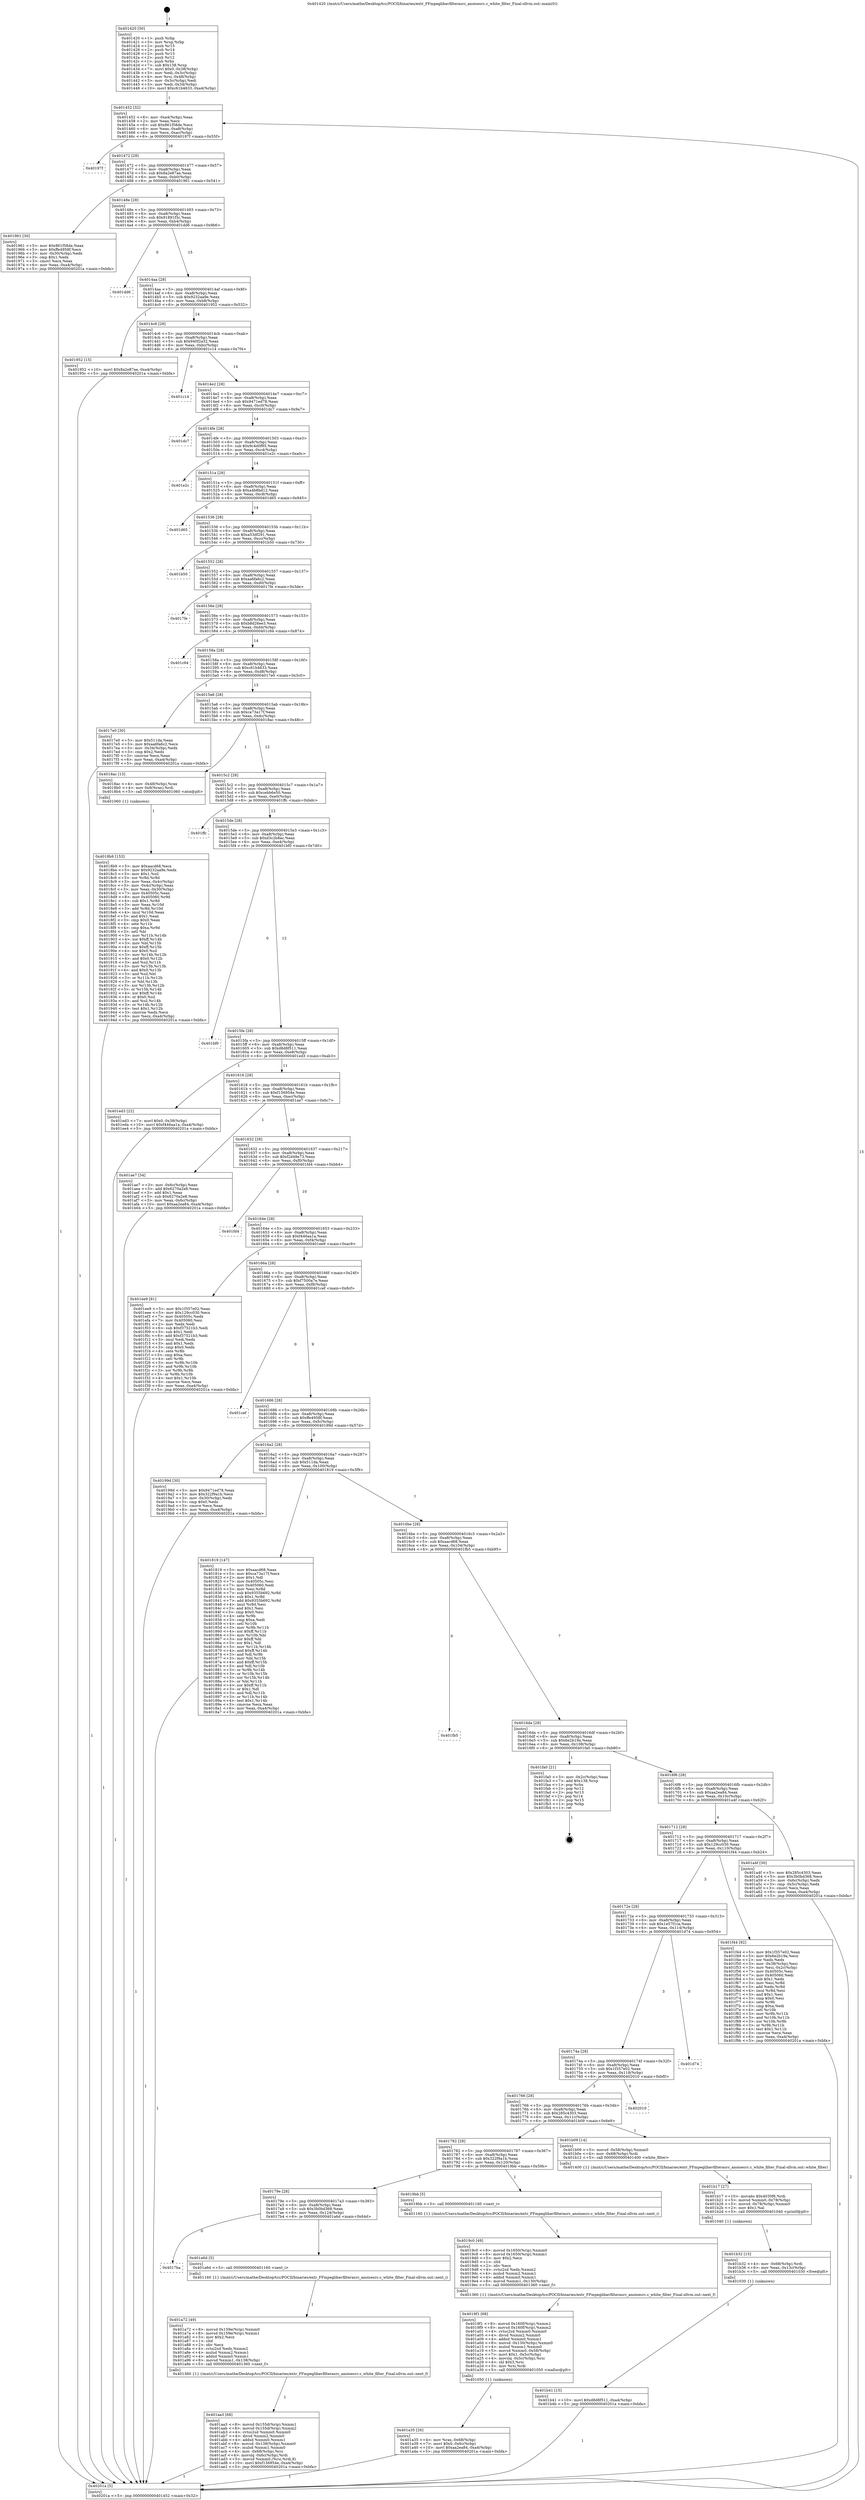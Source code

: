 digraph "0x401420" {
  label = "0x401420 (/mnt/c/Users/mathe/Desktop/tcc/POCII/binaries/extr_FFmpeglibavfilterasrc_anoisesrc.c_white_filter_Final-ollvm.out::main(0))"
  labelloc = "t"
  node[shape=record]

  Entry [label="",width=0.3,height=0.3,shape=circle,fillcolor=black,style=filled]
  "0x401452" [label="{
     0x401452 [32]\l
     | [instrs]\l
     &nbsp;&nbsp;0x401452 \<+6\>: mov -0xa4(%rbp),%eax\l
     &nbsp;&nbsp;0x401458 \<+2\>: mov %eax,%ecx\l
     &nbsp;&nbsp;0x40145a \<+6\>: sub $0x861f58de,%ecx\l
     &nbsp;&nbsp;0x401460 \<+6\>: mov %eax,-0xa8(%rbp)\l
     &nbsp;&nbsp;0x401466 \<+6\>: mov %ecx,-0xac(%rbp)\l
     &nbsp;&nbsp;0x40146c \<+6\>: je 000000000040197f \<main+0x55f\>\l
  }"]
  "0x40197f" [label="{
     0x40197f\l
  }", style=dashed]
  "0x401472" [label="{
     0x401472 [28]\l
     | [instrs]\l
     &nbsp;&nbsp;0x401472 \<+5\>: jmp 0000000000401477 \<main+0x57\>\l
     &nbsp;&nbsp;0x401477 \<+6\>: mov -0xa8(%rbp),%eax\l
     &nbsp;&nbsp;0x40147d \<+5\>: sub $0x8a2e87ae,%eax\l
     &nbsp;&nbsp;0x401482 \<+6\>: mov %eax,-0xb0(%rbp)\l
     &nbsp;&nbsp;0x401488 \<+6\>: je 0000000000401961 \<main+0x541\>\l
  }"]
  Exit [label="",width=0.3,height=0.3,shape=circle,fillcolor=black,style=filled,peripheries=2]
  "0x401961" [label="{
     0x401961 [30]\l
     | [instrs]\l
     &nbsp;&nbsp;0x401961 \<+5\>: mov $0x861f58de,%eax\l
     &nbsp;&nbsp;0x401966 \<+5\>: mov $0xffe4958f,%ecx\l
     &nbsp;&nbsp;0x40196b \<+3\>: mov -0x30(%rbp),%edx\l
     &nbsp;&nbsp;0x40196e \<+3\>: cmp $0x1,%edx\l
     &nbsp;&nbsp;0x401971 \<+3\>: cmovl %ecx,%eax\l
     &nbsp;&nbsp;0x401974 \<+6\>: mov %eax,-0xa4(%rbp)\l
     &nbsp;&nbsp;0x40197a \<+5\>: jmp 000000000040201a \<main+0xbfa\>\l
  }"]
  "0x40148e" [label="{
     0x40148e [28]\l
     | [instrs]\l
     &nbsp;&nbsp;0x40148e \<+5\>: jmp 0000000000401493 \<main+0x73\>\l
     &nbsp;&nbsp;0x401493 \<+6\>: mov -0xa8(%rbp),%eax\l
     &nbsp;&nbsp;0x401499 \<+5\>: sub $0x91891f3c,%eax\l
     &nbsp;&nbsp;0x40149e \<+6\>: mov %eax,-0xb4(%rbp)\l
     &nbsp;&nbsp;0x4014a4 \<+6\>: je 0000000000401dd6 \<main+0x9b6\>\l
  }"]
  "0x401b41" [label="{
     0x401b41 [15]\l
     | [instrs]\l
     &nbsp;&nbsp;0x401b41 \<+10\>: movl $0xd8d8f511,-0xa4(%rbp)\l
     &nbsp;&nbsp;0x401b4b \<+5\>: jmp 000000000040201a \<main+0xbfa\>\l
  }"]
  "0x401dd6" [label="{
     0x401dd6\l
  }", style=dashed]
  "0x4014aa" [label="{
     0x4014aa [28]\l
     | [instrs]\l
     &nbsp;&nbsp;0x4014aa \<+5\>: jmp 00000000004014af \<main+0x8f\>\l
     &nbsp;&nbsp;0x4014af \<+6\>: mov -0xa8(%rbp),%eax\l
     &nbsp;&nbsp;0x4014b5 \<+5\>: sub $0x9232aa9e,%eax\l
     &nbsp;&nbsp;0x4014ba \<+6\>: mov %eax,-0xb8(%rbp)\l
     &nbsp;&nbsp;0x4014c0 \<+6\>: je 0000000000401952 \<main+0x532\>\l
  }"]
  "0x401b32" [label="{
     0x401b32 [15]\l
     | [instrs]\l
     &nbsp;&nbsp;0x401b32 \<+4\>: mov -0x68(%rbp),%rdi\l
     &nbsp;&nbsp;0x401b36 \<+6\>: mov %eax,-0x13c(%rbp)\l
     &nbsp;&nbsp;0x401b3c \<+5\>: call 0000000000401030 \<free@plt\>\l
     | [calls]\l
     &nbsp;&nbsp;0x401030 \{1\} (unknown)\l
  }"]
  "0x401952" [label="{
     0x401952 [15]\l
     | [instrs]\l
     &nbsp;&nbsp;0x401952 \<+10\>: movl $0x8a2e87ae,-0xa4(%rbp)\l
     &nbsp;&nbsp;0x40195c \<+5\>: jmp 000000000040201a \<main+0xbfa\>\l
  }"]
  "0x4014c6" [label="{
     0x4014c6 [28]\l
     | [instrs]\l
     &nbsp;&nbsp;0x4014c6 \<+5\>: jmp 00000000004014cb \<main+0xab\>\l
     &nbsp;&nbsp;0x4014cb \<+6\>: mov -0xa8(%rbp),%eax\l
     &nbsp;&nbsp;0x4014d1 \<+5\>: sub $0x940f2a32,%eax\l
     &nbsp;&nbsp;0x4014d6 \<+6\>: mov %eax,-0xbc(%rbp)\l
     &nbsp;&nbsp;0x4014dc \<+6\>: je 0000000000401c14 \<main+0x7f4\>\l
  }"]
  "0x401b17" [label="{
     0x401b17 [27]\l
     | [instrs]\l
     &nbsp;&nbsp;0x401b17 \<+10\>: movabs $0x4030f6,%rdi\l
     &nbsp;&nbsp;0x401b21 \<+5\>: movsd %xmm0,-0x78(%rbp)\l
     &nbsp;&nbsp;0x401b26 \<+5\>: movsd -0x78(%rbp),%xmm0\l
     &nbsp;&nbsp;0x401b2b \<+2\>: mov $0x1,%al\l
     &nbsp;&nbsp;0x401b2d \<+5\>: call 0000000000401040 \<printf@plt\>\l
     | [calls]\l
     &nbsp;&nbsp;0x401040 \{1\} (unknown)\l
  }"]
  "0x401c14" [label="{
     0x401c14\l
  }", style=dashed]
  "0x4014e2" [label="{
     0x4014e2 [28]\l
     | [instrs]\l
     &nbsp;&nbsp;0x4014e2 \<+5\>: jmp 00000000004014e7 \<main+0xc7\>\l
     &nbsp;&nbsp;0x4014e7 \<+6\>: mov -0xa8(%rbp),%eax\l
     &nbsp;&nbsp;0x4014ed \<+5\>: sub $0x9471ed78,%eax\l
     &nbsp;&nbsp;0x4014f2 \<+6\>: mov %eax,-0xc0(%rbp)\l
     &nbsp;&nbsp;0x4014f8 \<+6\>: je 0000000000401dc7 \<main+0x9a7\>\l
  }"]
  "0x401aa3" [label="{
     0x401aa3 [68]\l
     | [instrs]\l
     &nbsp;&nbsp;0x401aa3 \<+8\>: movsd 0x155d(%rip),%xmm1\l
     &nbsp;&nbsp;0x401aab \<+8\>: movsd 0x155d(%rip),%xmm2\l
     &nbsp;&nbsp;0x401ab3 \<+4\>: cvtss2sd %xmm0,%xmm0\l
     &nbsp;&nbsp;0x401ab7 \<+4\>: divsd %xmm2,%xmm0\l
     &nbsp;&nbsp;0x401abb \<+4\>: addsd %xmm0,%xmm1\l
     &nbsp;&nbsp;0x401abf \<+8\>: movsd -0x138(%rbp),%xmm0\l
     &nbsp;&nbsp;0x401ac7 \<+4\>: mulsd %xmm1,%xmm0\l
     &nbsp;&nbsp;0x401acb \<+4\>: mov -0x68(%rbp),%rsi\l
     &nbsp;&nbsp;0x401acf \<+4\>: movslq -0x6c(%rbp),%rdi\l
     &nbsp;&nbsp;0x401ad3 \<+5\>: movsd %xmm0,(%rsi,%rdi,8)\l
     &nbsp;&nbsp;0x401ad8 \<+10\>: movl $0xf156954e,-0xa4(%rbp)\l
     &nbsp;&nbsp;0x401ae2 \<+5\>: jmp 000000000040201a \<main+0xbfa\>\l
  }"]
  "0x401dc7" [label="{
     0x401dc7\l
  }", style=dashed]
  "0x4014fe" [label="{
     0x4014fe [28]\l
     | [instrs]\l
     &nbsp;&nbsp;0x4014fe \<+5\>: jmp 0000000000401503 \<main+0xe3\>\l
     &nbsp;&nbsp;0x401503 \<+6\>: mov -0xa8(%rbp),%eax\l
     &nbsp;&nbsp;0x401509 \<+5\>: sub $0x9c4d0f95,%eax\l
     &nbsp;&nbsp;0x40150e \<+6\>: mov %eax,-0xc4(%rbp)\l
     &nbsp;&nbsp;0x401514 \<+6\>: je 0000000000401e2c \<main+0xa0c\>\l
  }"]
  "0x401a72" [label="{
     0x401a72 [49]\l
     | [instrs]\l
     &nbsp;&nbsp;0x401a72 \<+8\>: movsd 0x159e(%rip),%xmm0\l
     &nbsp;&nbsp;0x401a7a \<+8\>: movsd 0x159e(%rip),%xmm1\l
     &nbsp;&nbsp;0x401a82 \<+5\>: mov $0x2,%ecx\l
     &nbsp;&nbsp;0x401a87 \<+1\>: cltd\l
     &nbsp;&nbsp;0x401a88 \<+2\>: idiv %ecx\l
     &nbsp;&nbsp;0x401a8a \<+4\>: cvtsi2sd %edx,%xmm2\l
     &nbsp;&nbsp;0x401a8e \<+4\>: mulsd %xmm2,%xmm1\l
     &nbsp;&nbsp;0x401a92 \<+4\>: addsd %xmm0,%xmm1\l
     &nbsp;&nbsp;0x401a96 \<+8\>: movsd %xmm1,-0x138(%rbp)\l
     &nbsp;&nbsp;0x401a9e \<+5\>: call 0000000000401360 \<next_f\>\l
     | [calls]\l
     &nbsp;&nbsp;0x401360 \{1\} (/mnt/c/Users/mathe/Desktop/tcc/POCII/binaries/extr_FFmpeglibavfilterasrc_anoisesrc.c_white_filter_Final-ollvm.out::next_f)\l
  }"]
  "0x401e2c" [label="{
     0x401e2c\l
  }", style=dashed]
  "0x40151a" [label="{
     0x40151a [28]\l
     | [instrs]\l
     &nbsp;&nbsp;0x40151a \<+5\>: jmp 000000000040151f \<main+0xff\>\l
     &nbsp;&nbsp;0x40151f \<+6\>: mov -0xa8(%rbp),%eax\l
     &nbsp;&nbsp;0x401525 \<+5\>: sub $0xa4b8bd12,%eax\l
     &nbsp;&nbsp;0x40152a \<+6\>: mov %eax,-0xc8(%rbp)\l
     &nbsp;&nbsp;0x401530 \<+6\>: je 0000000000401d65 \<main+0x945\>\l
  }"]
  "0x4017ba" [label="{
     0x4017ba\l
  }", style=dashed]
  "0x401d65" [label="{
     0x401d65\l
  }", style=dashed]
  "0x401536" [label="{
     0x401536 [28]\l
     | [instrs]\l
     &nbsp;&nbsp;0x401536 \<+5\>: jmp 000000000040153b \<main+0x11b\>\l
     &nbsp;&nbsp;0x40153b \<+6\>: mov -0xa8(%rbp),%eax\l
     &nbsp;&nbsp;0x401541 \<+5\>: sub $0xa53df291,%eax\l
     &nbsp;&nbsp;0x401546 \<+6\>: mov %eax,-0xcc(%rbp)\l
     &nbsp;&nbsp;0x40154c \<+6\>: je 0000000000401b50 \<main+0x730\>\l
  }"]
  "0x401a6d" [label="{
     0x401a6d [5]\l
     | [instrs]\l
     &nbsp;&nbsp;0x401a6d \<+5\>: call 0000000000401160 \<next_i\>\l
     | [calls]\l
     &nbsp;&nbsp;0x401160 \{1\} (/mnt/c/Users/mathe/Desktop/tcc/POCII/binaries/extr_FFmpeglibavfilterasrc_anoisesrc.c_white_filter_Final-ollvm.out::next_i)\l
  }"]
  "0x401b50" [label="{
     0x401b50\l
  }", style=dashed]
  "0x401552" [label="{
     0x401552 [28]\l
     | [instrs]\l
     &nbsp;&nbsp;0x401552 \<+5\>: jmp 0000000000401557 \<main+0x137\>\l
     &nbsp;&nbsp;0x401557 \<+6\>: mov -0xa8(%rbp),%eax\l
     &nbsp;&nbsp;0x40155d \<+5\>: sub $0xaa6fa6c2,%eax\l
     &nbsp;&nbsp;0x401562 \<+6\>: mov %eax,-0xd0(%rbp)\l
     &nbsp;&nbsp;0x401568 \<+6\>: je 00000000004017fe \<main+0x3de\>\l
  }"]
  "0x401a35" [label="{
     0x401a35 [26]\l
     | [instrs]\l
     &nbsp;&nbsp;0x401a35 \<+4\>: mov %rax,-0x68(%rbp)\l
     &nbsp;&nbsp;0x401a39 \<+7\>: movl $0x0,-0x6c(%rbp)\l
     &nbsp;&nbsp;0x401a40 \<+10\>: movl $0xaa2ea84,-0xa4(%rbp)\l
     &nbsp;&nbsp;0x401a4a \<+5\>: jmp 000000000040201a \<main+0xbfa\>\l
  }"]
  "0x4017fe" [label="{
     0x4017fe\l
  }", style=dashed]
  "0x40156e" [label="{
     0x40156e [28]\l
     | [instrs]\l
     &nbsp;&nbsp;0x40156e \<+5\>: jmp 0000000000401573 \<main+0x153\>\l
     &nbsp;&nbsp;0x401573 \<+6\>: mov -0xa8(%rbp),%eax\l
     &nbsp;&nbsp;0x401579 \<+5\>: sub $0xb8d26ee3,%eax\l
     &nbsp;&nbsp;0x40157e \<+6\>: mov %eax,-0xd4(%rbp)\l
     &nbsp;&nbsp;0x401584 \<+6\>: je 0000000000401c94 \<main+0x874\>\l
  }"]
  "0x4019f1" [label="{
     0x4019f1 [68]\l
     | [instrs]\l
     &nbsp;&nbsp;0x4019f1 \<+8\>: movsd 0x160f(%rip),%xmm1\l
     &nbsp;&nbsp;0x4019f9 \<+8\>: movsd 0x160f(%rip),%xmm2\l
     &nbsp;&nbsp;0x401a01 \<+4\>: cvtss2sd %xmm0,%xmm0\l
     &nbsp;&nbsp;0x401a05 \<+4\>: divsd %xmm2,%xmm0\l
     &nbsp;&nbsp;0x401a09 \<+4\>: addsd %xmm0,%xmm1\l
     &nbsp;&nbsp;0x401a0d \<+8\>: movsd -0x130(%rbp),%xmm0\l
     &nbsp;&nbsp;0x401a15 \<+4\>: mulsd %xmm1,%xmm0\l
     &nbsp;&nbsp;0x401a19 \<+5\>: movsd %xmm0,-0x58(%rbp)\l
     &nbsp;&nbsp;0x401a1e \<+7\>: movl $0x1,-0x5c(%rbp)\l
     &nbsp;&nbsp;0x401a25 \<+4\>: movslq -0x5c(%rbp),%rsi\l
     &nbsp;&nbsp;0x401a29 \<+4\>: shl $0x3,%rsi\l
     &nbsp;&nbsp;0x401a2d \<+3\>: mov %rsi,%rdi\l
     &nbsp;&nbsp;0x401a30 \<+5\>: call 0000000000401050 \<malloc@plt\>\l
     | [calls]\l
     &nbsp;&nbsp;0x401050 \{1\} (unknown)\l
  }"]
  "0x401c94" [label="{
     0x401c94\l
  }", style=dashed]
  "0x40158a" [label="{
     0x40158a [28]\l
     | [instrs]\l
     &nbsp;&nbsp;0x40158a \<+5\>: jmp 000000000040158f \<main+0x16f\>\l
     &nbsp;&nbsp;0x40158f \<+6\>: mov -0xa8(%rbp),%eax\l
     &nbsp;&nbsp;0x401595 \<+5\>: sub $0xc61b4633,%eax\l
     &nbsp;&nbsp;0x40159a \<+6\>: mov %eax,-0xd8(%rbp)\l
     &nbsp;&nbsp;0x4015a0 \<+6\>: je 00000000004017e0 \<main+0x3c0\>\l
  }"]
  "0x4019c0" [label="{
     0x4019c0 [49]\l
     | [instrs]\l
     &nbsp;&nbsp;0x4019c0 \<+8\>: movsd 0x1650(%rip),%xmm0\l
     &nbsp;&nbsp;0x4019c8 \<+8\>: movsd 0x1650(%rip),%xmm1\l
     &nbsp;&nbsp;0x4019d0 \<+5\>: mov $0x2,%ecx\l
     &nbsp;&nbsp;0x4019d5 \<+1\>: cltd\l
     &nbsp;&nbsp;0x4019d6 \<+2\>: idiv %ecx\l
     &nbsp;&nbsp;0x4019d8 \<+4\>: cvtsi2sd %edx,%xmm2\l
     &nbsp;&nbsp;0x4019dc \<+4\>: mulsd %xmm2,%xmm1\l
     &nbsp;&nbsp;0x4019e0 \<+4\>: addsd %xmm0,%xmm1\l
     &nbsp;&nbsp;0x4019e4 \<+8\>: movsd %xmm1,-0x130(%rbp)\l
     &nbsp;&nbsp;0x4019ec \<+5\>: call 0000000000401360 \<next_f\>\l
     | [calls]\l
     &nbsp;&nbsp;0x401360 \{1\} (/mnt/c/Users/mathe/Desktop/tcc/POCII/binaries/extr_FFmpeglibavfilterasrc_anoisesrc.c_white_filter_Final-ollvm.out::next_f)\l
  }"]
  "0x4017e0" [label="{
     0x4017e0 [30]\l
     | [instrs]\l
     &nbsp;&nbsp;0x4017e0 \<+5\>: mov $0x511da,%eax\l
     &nbsp;&nbsp;0x4017e5 \<+5\>: mov $0xaa6fa6c2,%ecx\l
     &nbsp;&nbsp;0x4017ea \<+3\>: mov -0x34(%rbp),%edx\l
     &nbsp;&nbsp;0x4017ed \<+3\>: cmp $0x2,%edx\l
     &nbsp;&nbsp;0x4017f0 \<+3\>: cmovne %ecx,%eax\l
     &nbsp;&nbsp;0x4017f3 \<+6\>: mov %eax,-0xa4(%rbp)\l
     &nbsp;&nbsp;0x4017f9 \<+5\>: jmp 000000000040201a \<main+0xbfa\>\l
  }"]
  "0x4015a6" [label="{
     0x4015a6 [28]\l
     | [instrs]\l
     &nbsp;&nbsp;0x4015a6 \<+5\>: jmp 00000000004015ab \<main+0x18b\>\l
     &nbsp;&nbsp;0x4015ab \<+6\>: mov -0xa8(%rbp),%eax\l
     &nbsp;&nbsp;0x4015b1 \<+5\>: sub $0xca73a17f,%eax\l
     &nbsp;&nbsp;0x4015b6 \<+6\>: mov %eax,-0xdc(%rbp)\l
     &nbsp;&nbsp;0x4015bc \<+6\>: je 00000000004018ac \<main+0x48c\>\l
  }"]
  "0x40201a" [label="{
     0x40201a [5]\l
     | [instrs]\l
     &nbsp;&nbsp;0x40201a \<+5\>: jmp 0000000000401452 \<main+0x32\>\l
  }"]
  "0x401420" [label="{
     0x401420 [50]\l
     | [instrs]\l
     &nbsp;&nbsp;0x401420 \<+1\>: push %rbp\l
     &nbsp;&nbsp;0x401421 \<+3\>: mov %rsp,%rbp\l
     &nbsp;&nbsp;0x401424 \<+2\>: push %r15\l
     &nbsp;&nbsp;0x401426 \<+2\>: push %r14\l
     &nbsp;&nbsp;0x401428 \<+2\>: push %r13\l
     &nbsp;&nbsp;0x40142a \<+2\>: push %r12\l
     &nbsp;&nbsp;0x40142c \<+1\>: push %rbx\l
     &nbsp;&nbsp;0x40142d \<+7\>: sub $0x138,%rsp\l
     &nbsp;&nbsp;0x401434 \<+7\>: movl $0x0,-0x38(%rbp)\l
     &nbsp;&nbsp;0x40143b \<+3\>: mov %edi,-0x3c(%rbp)\l
     &nbsp;&nbsp;0x40143e \<+4\>: mov %rsi,-0x48(%rbp)\l
     &nbsp;&nbsp;0x401442 \<+3\>: mov -0x3c(%rbp),%edi\l
     &nbsp;&nbsp;0x401445 \<+3\>: mov %edi,-0x34(%rbp)\l
     &nbsp;&nbsp;0x401448 \<+10\>: movl $0xc61b4633,-0xa4(%rbp)\l
  }"]
  "0x40179e" [label="{
     0x40179e [28]\l
     | [instrs]\l
     &nbsp;&nbsp;0x40179e \<+5\>: jmp 00000000004017a3 \<main+0x383\>\l
     &nbsp;&nbsp;0x4017a3 \<+6\>: mov -0xa8(%rbp),%eax\l
     &nbsp;&nbsp;0x4017a9 \<+5\>: sub $0x3b0bd368,%eax\l
     &nbsp;&nbsp;0x4017ae \<+6\>: mov %eax,-0x124(%rbp)\l
     &nbsp;&nbsp;0x4017b4 \<+6\>: je 0000000000401a6d \<main+0x64d\>\l
  }"]
  "0x4018ac" [label="{
     0x4018ac [13]\l
     | [instrs]\l
     &nbsp;&nbsp;0x4018ac \<+4\>: mov -0x48(%rbp),%rax\l
     &nbsp;&nbsp;0x4018b0 \<+4\>: mov 0x8(%rax),%rdi\l
     &nbsp;&nbsp;0x4018b4 \<+5\>: call 0000000000401060 \<atoi@plt\>\l
     | [calls]\l
     &nbsp;&nbsp;0x401060 \{1\} (unknown)\l
  }"]
  "0x4015c2" [label="{
     0x4015c2 [28]\l
     | [instrs]\l
     &nbsp;&nbsp;0x4015c2 \<+5\>: jmp 00000000004015c7 \<main+0x1a7\>\l
     &nbsp;&nbsp;0x4015c7 \<+6\>: mov -0xa8(%rbp),%eax\l
     &nbsp;&nbsp;0x4015cd \<+5\>: sub $0xcebb6e50,%eax\l
     &nbsp;&nbsp;0x4015d2 \<+6\>: mov %eax,-0xe0(%rbp)\l
     &nbsp;&nbsp;0x4015d8 \<+6\>: je 0000000000401ffc \<main+0xbdc\>\l
  }"]
  "0x4019bb" [label="{
     0x4019bb [5]\l
     | [instrs]\l
     &nbsp;&nbsp;0x4019bb \<+5\>: call 0000000000401160 \<next_i\>\l
     | [calls]\l
     &nbsp;&nbsp;0x401160 \{1\} (/mnt/c/Users/mathe/Desktop/tcc/POCII/binaries/extr_FFmpeglibavfilterasrc_anoisesrc.c_white_filter_Final-ollvm.out::next_i)\l
  }"]
  "0x401ffc" [label="{
     0x401ffc\l
  }", style=dashed]
  "0x4015de" [label="{
     0x4015de [28]\l
     | [instrs]\l
     &nbsp;&nbsp;0x4015de \<+5\>: jmp 00000000004015e3 \<main+0x1c3\>\l
     &nbsp;&nbsp;0x4015e3 \<+6\>: mov -0xa8(%rbp),%eax\l
     &nbsp;&nbsp;0x4015e9 \<+5\>: sub $0xd3c2b8ac,%eax\l
     &nbsp;&nbsp;0x4015ee \<+6\>: mov %eax,-0xe4(%rbp)\l
     &nbsp;&nbsp;0x4015f4 \<+6\>: je 0000000000401bf0 \<main+0x7d0\>\l
  }"]
  "0x401782" [label="{
     0x401782 [28]\l
     | [instrs]\l
     &nbsp;&nbsp;0x401782 \<+5\>: jmp 0000000000401787 \<main+0x367\>\l
     &nbsp;&nbsp;0x401787 \<+6\>: mov -0xa8(%rbp),%eax\l
     &nbsp;&nbsp;0x40178d \<+5\>: sub $0x322f9a1b,%eax\l
     &nbsp;&nbsp;0x401792 \<+6\>: mov %eax,-0x120(%rbp)\l
     &nbsp;&nbsp;0x401798 \<+6\>: je 00000000004019bb \<main+0x59b\>\l
  }"]
  "0x401bf0" [label="{
     0x401bf0\l
  }", style=dashed]
  "0x4015fa" [label="{
     0x4015fa [28]\l
     | [instrs]\l
     &nbsp;&nbsp;0x4015fa \<+5\>: jmp 00000000004015ff \<main+0x1df\>\l
     &nbsp;&nbsp;0x4015ff \<+6\>: mov -0xa8(%rbp),%eax\l
     &nbsp;&nbsp;0x401605 \<+5\>: sub $0xd8d8f511,%eax\l
     &nbsp;&nbsp;0x40160a \<+6\>: mov %eax,-0xe8(%rbp)\l
     &nbsp;&nbsp;0x401610 \<+6\>: je 0000000000401ed3 \<main+0xab3\>\l
  }"]
  "0x401b09" [label="{
     0x401b09 [14]\l
     | [instrs]\l
     &nbsp;&nbsp;0x401b09 \<+5\>: movsd -0x58(%rbp),%xmm0\l
     &nbsp;&nbsp;0x401b0e \<+4\>: mov -0x68(%rbp),%rdi\l
     &nbsp;&nbsp;0x401b12 \<+5\>: call 0000000000401400 \<white_filter\>\l
     | [calls]\l
     &nbsp;&nbsp;0x401400 \{1\} (/mnt/c/Users/mathe/Desktop/tcc/POCII/binaries/extr_FFmpeglibavfilterasrc_anoisesrc.c_white_filter_Final-ollvm.out::white_filter)\l
  }"]
  "0x401ed3" [label="{
     0x401ed3 [22]\l
     | [instrs]\l
     &nbsp;&nbsp;0x401ed3 \<+7\>: movl $0x0,-0x38(%rbp)\l
     &nbsp;&nbsp;0x401eda \<+10\>: movl $0xf446aa1a,-0xa4(%rbp)\l
     &nbsp;&nbsp;0x401ee4 \<+5\>: jmp 000000000040201a \<main+0xbfa\>\l
  }"]
  "0x401616" [label="{
     0x401616 [28]\l
     | [instrs]\l
     &nbsp;&nbsp;0x401616 \<+5\>: jmp 000000000040161b \<main+0x1fb\>\l
     &nbsp;&nbsp;0x40161b \<+6\>: mov -0xa8(%rbp),%eax\l
     &nbsp;&nbsp;0x401621 \<+5\>: sub $0xf156954e,%eax\l
     &nbsp;&nbsp;0x401626 \<+6\>: mov %eax,-0xec(%rbp)\l
     &nbsp;&nbsp;0x40162c \<+6\>: je 0000000000401ae7 \<main+0x6c7\>\l
  }"]
  "0x401766" [label="{
     0x401766 [28]\l
     | [instrs]\l
     &nbsp;&nbsp;0x401766 \<+5\>: jmp 000000000040176b \<main+0x34b\>\l
     &nbsp;&nbsp;0x40176b \<+6\>: mov -0xa8(%rbp),%eax\l
     &nbsp;&nbsp;0x401771 \<+5\>: sub $0x285c4303,%eax\l
     &nbsp;&nbsp;0x401776 \<+6\>: mov %eax,-0x11c(%rbp)\l
     &nbsp;&nbsp;0x40177c \<+6\>: je 0000000000401b09 \<main+0x6e9\>\l
  }"]
  "0x401ae7" [label="{
     0x401ae7 [34]\l
     | [instrs]\l
     &nbsp;&nbsp;0x401ae7 \<+3\>: mov -0x6c(%rbp),%eax\l
     &nbsp;&nbsp;0x401aea \<+5\>: add $0x6270a2e8,%eax\l
     &nbsp;&nbsp;0x401aef \<+3\>: add $0x1,%eax\l
     &nbsp;&nbsp;0x401af2 \<+5\>: sub $0x6270a2e8,%eax\l
     &nbsp;&nbsp;0x401af7 \<+3\>: mov %eax,-0x6c(%rbp)\l
     &nbsp;&nbsp;0x401afa \<+10\>: movl $0xaa2ea84,-0xa4(%rbp)\l
     &nbsp;&nbsp;0x401b04 \<+5\>: jmp 000000000040201a \<main+0xbfa\>\l
  }"]
  "0x401632" [label="{
     0x401632 [28]\l
     | [instrs]\l
     &nbsp;&nbsp;0x401632 \<+5\>: jmp 0000000000401637 \<main+0x217\>\l
     &nbsp;&nbsp;0x401637 \<+6\>: mov -0xa8(%rbp),%eax\l
     &nbsp;&nbsp;0x40163d \<+5\>: sub $0xf2d48e73,%eax\l
     &nbsp;&nbsp;0x401642 \<+6\>: mov %eax,-0xf0(%rbp)\l
     &nbsp;&nbsp;0x401648 \<+6\>: je 0000000000401fd4 \<main+0xbb4\>\l
  }"]
  "0x402010" [label="{
     0x402010\l
  }", style=dashed]
  "0x401fd4" [label="{
     0x401fd4\l
  }", style=dashed]
  "0x40164e" [label="{
     0x40164e [28]\l
     | [instrs]\l
     &nbsp;&nbsp;0x40164e \<+5\>: jmp 0000000000401653 \<main+0x233\>\l
     &nbsp;&nbsp;0x401653 \<+6\>: mov -0xa8(%rbp),%eax\l
     &nbsp;&nbsp;0x401659 \<+5\>: sub $0xf446aa1a,%eax\l
     &nbsp;&nbsp;0x40165e \<+6\>: mov %eax,-0xf4(%rbp)\l
     &nbsp;&nbsp;0x401664 \<+6\>: je 0000000000401ee9 \<main+0xac9\>\l
  }"]
  "0x40174a" [label="{
     0x40174a [28]\l
     | [instrs]\l
     &nbsp;&nbsp;0x40174a \<+5\>: jmp 000000000040174f \<main+0x32f\>\l
     &nbsp;&nbsp;0x40174f \<+6\>: mov -0xa8(%rbp),%eax\l
     &nbsp;&nbsp;0x401755 \<+5\>: sub $0x1f357e02,%eax\l
     &nbsp;&nbsp;0x40175a \<+6\>: mov %eax,-0x118(%rbp)\l
     &nbsp;&nbsp;0x401760 \<+6\>: je 0000000000402010 \<main+0xbf0\>\l
  }"]
  "0x401ee9" [label="{
     0x401ee9 [91]\l
     | [instrs]\l
     &nbsp;&nbsp;0x401ee9 \<+5\>: mov $0x1f357e02,%eax\l
     &nbsp;&nbsp;0x401eee \<+5\>: mov $0x129cc030,%ecx\l
     &nbsp;&nbsp;0x401ef3 \<+7\>: mov 0x40505c,%edx\l
     &nbsp;&nbsp;0x401efa \<+7\>: mov 0x405060,%esi\l
     &nbsp;&nbsp;0x401f01 \<+2\>: mov %edx,%edi\l
     &nbsp;&nbsp;0x401f03 \<+6\>: sub $0xf37521b3,%edi\l
     &nbsp;&nbsp;0x401f09 \<+3\>: sub $0x1,%edi\l
     &nbsp;&nbsp;0x401f0c \<+6\>: add $0xf37521b3,%edi\l
     &nbsp;&nbsp;0x401f12 \<+3\>: imul %edi,%edx\l
     &nbsp;&nbsp;0x401f15 \<+3\>: and $0x1,%edx\l
     &nbsp;&nbsp;0x401f18 \<+3\>: cmp $0x0,%edx\l
     &nbsp;&nbsp;0x401f1b \<+4\>: sete %r8b\l
     &nbsp;&nbsp;0x401f1f \<+3\>: cmp $0xa,%esi\l
     &nbsp;&nbsp;0x401f22 \<+4\>: setl %r9b\l
     &nbsp;&nbsp;0x401f26 \<+3\>: mov %r8b,%r10b\l
     &nbsp;&nbsp;0x401f29 \<+3\>: and %r9b,%r10b\l
     &nbsp;&nbsp;0x401f2c \<+3\>: xor %r9b,%r8b\l
     &nbsp;&nbsp;0x401f2f \<+3\>: or %r8b,%r10b\l
     &nbsp;&nbsp;0x401f32 \<+4\>: test $0x1,%r10b\l
     &nbsp;&nbsp;0x401f36 \<+3\>: cmovne %ecx,%eax\l
     &nbsp;&nbsp;0x401f39 \<+6\>: mov %eax,-0xa4(%rbp)\l
     &nbsp;&nbsp;0x401f3f \<+5\>: jmp 000000000040201a \<main+0xbfa\>\l
  }"]
  "0x40166a" [label="{
     0x40166a [28]\l
     | [instrs]\l
     &nbsp;&nbsp;0x40166a \<+5\>: jmp 000000000040166f \<main+0x24f\>\l
     &nbsp;&nbsp;0x40166f \<+6\>: mov -0xa8(%rbp),%eax\l
     &nbsp;&nbsp;0x401675 \<+5\>: sub $0xf7500a7e,%eax\l
     &nbsp;&nbsp;0x40167a \<+6\>: mov %eax,-0xf8(%rbp)\l
     &nbsp;&nbsp;0x401680 \<+6\>: je 0000000000401cef \<main+0x8cf\>\l
  }"]
  "0x401d74" [label="{
     0x401d74\l
  }", style=dashed]
  "0x401cef" [label="{
     0x401cef\l
  }", style=dashed]
  "0x401686" [label="{
     0x401686 [28]\l
     | [instrs]\l
     &nbsp;&nbsp;0x401686 \<+5\>: jmp 000000000040168b \<main+0x26b\>\l
     &nbsp;&nbsp;0x40168b \<+6\>: mov -0xa8(%rbp),%eax\l
     &nbsp;&nbsp;0x401691 \<+5\>: sub $0xffe4958f,%eax\l
     &nbsp;&nbsp;0x401696 \<+6\>: mov %eax,-0xfc(%rbp)\l
     &nbsp;&nbsp;0x40169c \<+6\>: je 000000000040199d \<main+0x57d\>\l
  }"]
  "0x40172e" [label="{
     0x40172e [28]\l
     | [instrs]\l
     &nbsp;&nbsp;0x40172e \<+5\>: jmp 0000000000401733 \<main+0x313\>\l
     &nbsp;&nbsp;0x401733 \<+6\>: mov -0xa8(%rbp),%eax\l
     &nbsp;&nbsp;0x401739 \<+5\>: sub $0x1e57f1ca,%eax\l
     &nbsp;&nbsp;0x40173e \<+6\>: mov %eax,-0x114(%rbp)\l
     &nbsp;&nbsp;0x401744 \<+6\>: je 0000000000401d74 \<main+0x954\>\l
  }"]
  "0x40199d" [label="{
     0x40199d [30]\l
     | [instrs]\l
     &nbsp;&nbsp;0x40199d \<+5\>: mov $0x9471ed78,%eax\l
     &nbsp;&nbsp;0x4019a2 \<+5\>: mov $0x322f9a1b,%ecx\l
     &nbsp;&nbsp;0x4019a7 \<+3\>: mov -0x30(%rbp),%edx\l
     &nbsp;&nbsp;0x4019aa \<+3\>: cmp $0x0,%edx\l
     &nbsp;&nbsp;0x4019ad \<+3\>: cmove %ecx,%eax\l
     &nbsp;&nbsp;0x4019b0 \<+6\>: mov %eax,-0xa4(%rbp)\l
     &nbsp;&nbsp;0x4019b6 \<+5\>: jmp 000000000040201a \<main+0xbfa\>\l
  }"]
  "0x4016a2" [label="{
     0x4016a2 [28]\l
     | [instrs]\l
     &nbsp;&nbsp;0x4016a2 \<+5\>: jmp 00000000004016a7 \<main+0x287\>\l
     &nbsp;&nbsp;0x4016a7 \<+6\>: mov -0xa8(%rbp),%eax\l
     &nbsp;&nbsp;0x4016ad \<+5\>: sub $0x511da,%eax\l
     &nbsp;&nbsp;0x4016b2 \<+6\>: mov %eax,-0x100(%rbp)\l
     &nbsp;&nbsp;0x4016b8 \<+6\>: je 0000000000401819 \<main+0x3f9\>\l
  }"]
  "0x401f44" [label="{
     0x401f44 [92]\l
     | [instrs]\l
     &nbsp;&nbsp;0x401f44 \<+5\>: mov $0x1f357e02,%eax\l
     &nbsp;&nbsp;0x401f49 \<+5\>: mov $0x6e2b19a,%ecx\l
     &nbsp;&nbsp;0x401f4e \<+2\>: xor %edx,%edx\l
     &nbsp;&nbsp;0x401f50 \<+3\>: mov -0x38(%rbp),%esi\l
     &nbsp;&nbsp;0x401f53 \<+3\>: mov %esi,-0x2c(%rbp)\l
     &nbsp;&nbsp;0x401f56 \<+7\>: mov 0x40505c,%esi\l
     &nbsp;&nbsp;0x401f5d \<+7\>: mov 0x405060,%edi\l
     &nbsp;&nbsp;0x401f64 \<+3\>: sub $0x1,%edx\l
     &nbsp;&nbsp;0x401f67 \<+3\>: mov %esi,%r8d\l
     &nbsp;&nbsp;0x401f6a \<+3\>: add %edx,%r8d\l
     &nbsp;&nbsp;0x401f6d \<+4\>: imul %r8d,%esi\l
     &nbsp;&nbsp;0x401f71 \<+3\>: and $0x1,%esi\l
     &nbsp;&nbsp;0x401f74 \<+3\>: cmp $0x0,%esi\l
     &nbsp;&nbsp;0x401f77 \<+4\>: sete %r9b\l
     &nbsp;&nbsp;0x401f7b \<+3\>: cmp $0xa,%edi\l
     &nbsp;&nbsp;0x401f7e \<+4\>: setl %r10b\l
     &nbsp;&nbsp;0x401f82 \<+3\>: mov %r9b,%r11b\l
     &nbsp;&nbsp;0x401f85 \<+3\>: and %r10b,%r11b\l
     &nbsp;&nbsp;0x401f88 \<+3\>: xor %r10b,%r9b\l
     &nbsp;&nbsp;0x401f8b \<+3\>: or %r9b,%r11b\l
     &nbsp;&nbsp;0x401f8e \<+4\>: test $0x1,%r11b\l
     &nbsp;&nbsp;0x401f92 \<+3\>: cmovne %ecx,%eax\l
     &nbsp;&nbsp;0x401f95 \<+6\>: mov %eax,-0xa4(%rbp)\l
     &nbsp;&nbsp;0x401f9b \<+5\>: jmp 000000000040201a \<main+0xbfa\>\l
  }"]
  "0x401819" [label="{
     0x401819 [147]\l
     | [instrs]\l
     &nbsp;&nbsp;0x401819 \<+5\>: mov $0xaacd68,%eax\l
     &nbsp;&nbsp;0x40181e \<+5\>: mov $0xca73a17f,%ecx\l
     &nbsp;&nbsp;0x401823 \<+2\>: mov $0x1,%dl\l
     &nbsp;&nbsp;0x401825 \<+7\>: mov 0x40505c,%esi\l
     &nbsp;&nbsp;0x40182c \<+7\>: mov 0x405060,%edi\l
     &nbsp;&nbsp;0x401833 \<+3\>: mov %esi,%r8d\l
     &nbsp;&nbsp;0x401836 \<+7\>: sub $0x9355b692,%r8d\l
     &nbsp;&nbsp;0x40183d \<+4\>: sub $0x1,%r8d\l
     &nbsp;&nbsp;0x401841 \<+7\>: add $0x9355b692,%r8d\l
     &nbsp;&nbsp;0x401848 \<+4\>: imul %r8d,%esi\l
     &nbsp;&nbsp;0x40184c \<+3\>: and $0x1,%esi\l
     &nbsp;&nbsp;0x40184f \<+3\>: cmp $0x0,%esi\l
     &nbsp;&nbsp;0x401852 \<+4\>: sete %r9b\l
     &nbsp;&nbsp;0x401856 \<+3\>: cmp $0xa,%edi\l
     &nbsp;&nbsp;0x401859 \<+4\>: setl %r10b\l
     &nbsp;&nbsp;0x40185d \<+3\>: mov %r9b,%r11b\l
     &nbsp;&nbsp;0x401860 \<+4\>: xor $0xff,%r11b\l
     &nbsp;&nbsp;0x401864 \<+3\>: mov %r10b,%bl\l
     &nbsp;&nbsp;0x401867 \<+3\>: xor $0xff,%bl\l
     &nbsp;&nbsp;0x40186a \<+3\>: xor $0x1,%dl\l
     &nbsp;&nbsp;0x40186d \<+3\>: mov %r11b,%r14b\l
     &nbsp;&nbsp;0x401870 \<+4\>: and $0xff,%r14b\l
     &nbsp;&nbsp;0x401874 \<+3\>: and %dl,%r9b\l
     &nbsp;&nbsp;0x401877 \<+3\>: mov %bl,%r15b\l
     &nbsp;&nbsp;0x40187a \<+4\>: and $0xff,%r15b\l
     &nbsp;&nbsp;0x40187e \<+3\>: and %dl,%r10b\l
     &nbsp;&nbsp;0x401881 \<+3\>: or %r9b,%r14b\l
     &nbsp;&nbsp;0x401884 \<+3\>: or %r10b,%r15b\l
     &nbsp;&nbsp;0x401887 \<+3\>: xor %r15b,%r14b\l
     &nbsp;&nbsp;0x40188a \<+3\>: or %bl,%r11b\l
     &nbsp;&nbsp;0x40188d \<+4\>: xor $0xff,%r11b\l
     &nbsp;&nbsp;0x401891 \<+3\>: or $0x1,%dl\l
     &nbsp;&nbsp;0x401894 \<+3\>: and %dl,%r11b\l
     &nbsp;&nbsp;0x401897 \<+3\>: or %r11b,%r14b\l
     &nbsp;&nbsp;0x40189a \<+4\>: test $0x1,%r14b\l
     &nbsp;&nbsp;0x40189e \<+3\>: cmovne %ecx,%eax\l
     &nbsp;&nbsp;0x4018a1 \<+6\>: mov %eax,-0xa4(%rbp)\l
     &nbsp;&nbsp;0x4018a7 \<+5\>: jmp 000000000040201a \<main+0xbfa\>\l
  }"]
  "0x4016be" [label="{
     0x4016be [28]\l
     | [instrs]\l
     &nbsp;&nbsp;0x4016be \<+5\>: jmp 00000000004016c3 \<main+0x2a3\>\l
     &nbsp;&nbsp;0x4016c3 \<+6\>: mov -0xa8(%rbp),%eax\l
     &nbsp;&nbsp;0x4016c9 \<+5\>: sub $0xaacd68,%eax\l
     &nbsp;&nbsp;0x4016ce \<+6\>: mov %eax,-0x104(%rbp)\l
     &nbsp;&nbsp;0x4016d4 \<+6\>: je 0000000000401fb5 \<main+0xb95\>\l
  }"]
  "0x4018b9" [label="{
     0x4018b9 [153]\l
     | [instrs]\l
     &nbsp;&nbsp;0x4018b9 \<+5\>: mov $0xaacd68,%ecx\l
     &nbsp;&nbsp;0x4018be \<+5\>: mov $0x9232aa9e,%edx\l
     &nbsp;&nbsp;0x4018c3 \<+3\>: mov $0x1,%sil\l
     &nbsp;&nbsp;0x4018c6 \<+3\>: xor %r8d,%r8d\l
     &nbsp;&nbsp;0x4018c9 \<+3\>: mov %eax,-0x4c(%rbp)\l
     &nbsp;&nbsp;0x4018cc \<+3\>: mov -0x4c(%rbp),%eax\l
     &nbsp;&nbsp;0x4018cf \<+3\>: mov %eax,-0x30(%rbp)\l
     &nbsp;&nbsp;0x4018d2 \<+7\>: mov 0x40505c,%eax\l
     &nbsp;&nbsp;0x4018d9 \<+8\>: mov 0x405060,%r9d\l
     &nbsp;&nbsp;0x4018e1 \<+4\>: sub $0x1,%r8d\l
     &nbsp;&nbsp;0x4018e5 \<+3\>: mov %eax,%r10d\l
     &nbsp;&nbsp;0x4018e8 \<+3\>: add %r8d,%r10d\l
     &nbsp;&nbsp;0x4018eb \<+4\>: imul %r10d,%eax\l
     &nbsp;&nbsp;0x4018ef \<+3\>: and $0x1,%eax\l
     &nbsp;&nbsp;0x4018f2 \<+3\>: cmp $0x0,%eax\l
     &nbsp;&nbsp;0x4018f5 \<+4\>: sete %r11b\l
     &nbsp;&nbsp;0x4018f9 \<+4\>: cmp $0xa,%r9d\l
     &nbsp;&nbsp;0x4018fd \<+3\>: setl %bl\l
     &nbsp;&nbsp;0x401900 \<+3\>: mov %r11b,%r14b\l
     &nbsp;&nbsp;0x401903 \<+4\>: xor $0xff,%r14b\l
     &nbsp;&nbsp;0x401907 \<+3\>: mov %bl,%r15b\l
     &nbsp;&nbsp;0x40190a \<+4\>: xor $0xff,%r15b\l
     &nbsp;&nbsp;0x40190e \<+4\>: xor $0x0,%sil\l
     &nbsp;&nbsp;0x401912 \<+3\>: mov %r14b,%r12b\l
     &nbsp;&nbsp;0x401915 \<+4\>: and $0x0,%r12b\l
     &nbsp;&nbsp;0x401919 \<+3\>: and %sil,%r11b\l
     &nbsp;&nbsp;0x40191c \<+3\>: mov %r15b,%r13b\l
     &nbsp;&nbsp;0x40191f \<+4\>: and $0x0,%r13b\l
     &nbsp;&nbsp;0x401923 \<+3\>: and %sil,%bl\l
     &nbsp;&nbsp;0x401926 \<+3\>: or %r11b,%r12b\l
     &nbsp;&nbsp;0x401929 \<+3\>: or %bl,%r13b\l
     &nbsp;&nbsp;0x40192c \<+3\>: xor %r13b,%r12b\l
     &nbsp;&nbsp;0x40192f \<+3\>: or %r15b,%r14b\l
     &nbsp;&nbsp;0x401932 \<+4\>: xor $0xff,%r14b\l
     &nbsp;&nbsp;0x401936 \<+4\>: or $0x0,%sil\l
     &nbsp;&nbsp;0x40193a \<+3\>: and %sil,%r14b\l
     &nbsp;&nbsp;0x40193d \<+3\>: or %r14b,%r12b\l
     &nbsp;&nbsp;0x401940 \<+4\>: test $0x1,%r12b\l
     &nbsp;&nbsp;0x401944 \<+3\>: cmovne %edx,%ecx\l
     &nbsp;&nbsp;0x401947 \<+6\>: mov %ecx,-0xa4(%rbp)\l
     &nbsp;&nbsp;0x40194d \<+5\>: jmp 000000000040201a \<main+0xbfa\>\l
  }"]
  "0x401712" [label="{
     0x401712 [28]\l
     | [instrs]\l
     &nbsp;&nbsp;0x401712 \<+5\>: jmp 0000000000401717 \<main+0x2f7\>\l
     &nbsp;&nbsp;0x401717 \<+6\>: mov -0xa8(%rbp),%eax\l
     &nbsp;&nbsp;0x40171d \<+5\>: sub $0x129cc030,%eax\l
     &nbsp;&nbsp;0x401722 \<+6\>: mov %eax,-0x110(%rbp)\l
     &nbsp;&nbsp;0x401728 \<+6\>: je 0000000000401f44 \<main+0xb24\>\l
  }"]
  "0x401fb5" [label="{
     0x401fb5\l
  }", style=dashed]
  "0x4016da" [label="{
     0x4016da [28]\l
     | [instrs]\l
     &nbsp;&nbsp;0x4016da \<+5\>: jmp 00000000004016df \<main+0x2bf\>\l
     &nbsp;&nbsp;0x4016df \<+6\>: mov -0xa8(%rbp),%eax\l
     &nbsp;&nbsp;0x4016e5 \<+5\>: sub $0x6e2b19a,%eax\l
     &nbsp;&nbsp;0x4016ea \<+6\>: mov %eax,-0x108(%rbp)\l
     &nbsp;&nbsp;0x4016f0 \<+6\>: je 0000000000401fa0 \<main+0xb80\>\l
  }"]
  "0x401a4f" [label="{
     0x401a4f [30]\l
     | [instrs]\l
     &nbsp;&nbsp;0x401a4f \<+5\>: mov $0x285c4303,%eax\l
     &nbsp;&nbsp;0x401a54 \<+5\>: mov $0x3b0bd368,%ecx\l
     &nbsp;&nbsp;0x401a59 \<+3\>: mov -0x6c(%rbp),%edx\l
     &nbsp;&nbsp;0x401a5c \<+3\>: cmp -0x5c(%rbp),%edx\l
     &nbsp;&nbsp;0x401a5f \<+3\>: cmovl %ecx,%eax\l
     &nbsp;&nbsp;0x401a62 \<+6\>: mov %eax,-0xa4(%rbp)\l
     &nbsp;&nbsp;0x401a68 \<+5\>: jmp 000000000040201a \<main+0xbfa\>\l
  }"]
  "0x401fa0" [label="{
     0x401fa0 [21]\l
     | [instrs]\l
     &nbsp;&nbsp;0x401fa0 \<+3\>: mov -0x2c(%rbp),%eax\l
     &nbsp;&nbsp;0x401fa3 \<+7\>: add $0x138,%rsp\l
     &nbsp;&nbsp;0x401faa \<+1\>: pop %rbx\l
     &nbsp;&nbsp;0x401fab \<+2\>: pop %r12\l
     &nbsp;&nbsp;0x401fad \<+2\>: pop %r13\l
     &nbsp;&nbsp;0x401faf \<+2\>: pop %r14\l
     &nbsp;&nbsp;0x401fb1 \<+2\>: pop %r15\l
     &nbsp;&nbsp;0x401fb3 \<+1\>: pop %rbp\l
     &nbsp;&nbsp;0x401fb4 \<+1\>: ret\l
  }"]
  "0x4016f6" [label="{
     0x4016f6 [28]\l
     | [instrs]\l
     &nbsp;&nbsp;0x4016f6 \<+5\>: jmp 00000000004016fb \<main+0x2db\>\l
     &nbsp;&nbsp;0x4016fb \<+6\>: mov -0xa8(%rbp),%eax\l
     &nbsp;&nbsp;0x401701 \<+5\>: sub $0xaa2ea84,%eax\l
     &nbsp;&nbsp;0x401706 \<+6\>: mov %eax,-0x10c(%rbp)\l
     &nbsp;&nbsp;0x40170c \<+6\>: je 0000000000401a4f \<main+0x62f\>\l
  }"]
  Entry -> "0x401420" [label=" 1"]
  "0x401452" -> "0x40197f" [label=" 0"]
  "0x401452" -> "0x401472" [label=" 16"]
  "0x401fa0" -> Exit [label=" 1"]
  "0x401472" -> "0x401961" [label=" 1"]
  "0x401472" -> "0x40148e" [label=" 15"]
  "0x401f44" -> "0x40201a" [label=" 1"]
  "0x40148e" -> "0x401dd6" [label=" 0"]
  "0x40148e" -> "0x4014aa" [label=" 15"]
  "0x401ee9" -> "0x40201a" [label=" 1"]
  "0x4014aa" -> "0x401952" [label=" 1"]
  "0x4014aa" -> "0x4014c6" [label=" 14"]
  "0x401ed3" -> "0x40201a" [label=" 1"]
  "0x4014c6" -> "0x401c14" [label=" 0"]
  "0x4014c6" -> "0x4014e2" [label=" 14"]
  "0x401b41" -> "0x40201a" [label=" 1"]
  "0x4014e2" -> "0x401dc7" [label=" 0"]
  "0x4014e2" -> "0x4014fe" [label=" 14"]
  "0x401b32" -> "0x401b41" [label=" 1"]
  "0x4014fe" -> "0x401e2c" [label=" 0"]
  "0x4014fe" -> "0x40151a" [label=" 14"]
  "0x401b17" -> "0x401b32" [label=" 1"]
  "0x40151a" -> "0x401d65" [label=" 0"]
  "0x40151a" -> "0x401536" [label=" 14"]
  "0x401b09" -> "0x401b17" [label=" 1"]
  "0x401536" -> "0x401b50" [label=" 0"]
  "0x401536" -> "0x401552" [label=" 14"]
  "0x401ae7" -> "0x40201a" [label=" 1"]
  "0x401552" -> "0x4017fe" [label=" 0"]
  "0x401552" -> "0x40156e" [label=" 14"]
  "0x401a72" -> "0x401aa3" [label=" 1"]
  "0x40156e" -> "0x401c94" [label=" 0"]
  "0x40156e" -> "0x40158a" [label=" 14"]
  "0x401a6d" -> "0x401a72" [label=" 1"]
  "0x40158a" -> "0x4017e0" [label=" 1"]
  "0x40158a" -> "0x4015a6" [label=" 13"]
  "0x4017e0" -> "0x40201a" [label=" 1"]
  "0x401420" -> "0x401452" [label=" 1"]
  "0x40201a" -> "0x401452" [label=" 15"]
  "0x40179e" -> "0x4017ba" [label=" 0"]
  "0x4015a6" -> "0x4018ac" [label=" 1"]
  "0x4015a6" -> "0x4015c2" [label=" 12"]
  "0x40179e" -> "0x401a6d" [label=" 1"]
  "0x4015c2" -> "0x401ffc" [label=" 0"]
  "0x4015c2" -> "0x4015de" [label=" 12"]
  "0x401aa3" -> "0x40201a" [label=" 1"]
  "0x4015de" -> "0x401bf0" [label=" 0"]
  "0x4015de" -> "0x4015fa" [label=" 12"]
  "0x401a35" -> "0x40201a" [label=" 1"]
  "0x4015fa" -> "0x401ed3" [label=" 1"]
  "0x4015fa" -> "0x401616" [label=" 11"]
  "0x4019f1" -> "0x401a35" [label=" 1"]
  "0x401616" -> "0x401ae7" [label=" 1"]
  "0x401616" -> "0x401632" [label=" 10"]
  "0x4019bb" -> "0x4019c0" [label=" 1"]
  "0x401632" -> "0x401fd4" [label=" 0"]
  "0x401632" -> "0x40164e" [label=" 10"]
  "0x401782" -> "0x40179e" [label=" 1"]
  "0x40164e" -> "0x401ee9" [label=" 1"]
  "0x40164e" -> "0x40166a" [label=" 9"]
  "0x401a4f" -> "0x40201a" [label=" 2"]
  "0x40166a" -> "0x401cef" [label=" 0"]
  "0x40166a" -> "0x401686" [label=" 9"]
  "0x401766" -> "0x401782" [label=" 2"]
  "0x401686" -> "0x40199d" [label=" 1"]
  "0x401686" -> "0x4016a2" [label=" 8"]
  "0x4019c0" -> "0x4019f1" [label=" 1"]
  "0x4016a2" -> "0x401819" [label=" 1"]
  "0x4016a2" -> "0x4016be" [label=" 7"]
  "0x401819" -> "0x40201a" [label=" 1"]
  "0x4018ac" -> "0x4018b9" [label=" 1"]
  "0x4018b9" -> "0x40201a" [label=" 1"]
  "0x401952" -> "0x40201a" [label=" 1"]
  "0x401961" -> "0x40201a" [label=" 1"]
  "0x40199d" -> "0x40201a" [label=" 1"]
  "0x40174a" -> "0x401766" [label=" 3"]
  "0x4016be" -> "0x401fb5" [label=" 0"]
  "0x4016be" -> "0x4016da" [label=" 7"]
  "0x401782" -> "0x4019bb" [label=" 1"]
  "0x4016da" -> "0x401fa0" [label=" 1"]
  "0x4016da" -> "0x4016f6" [label=" 6"]
  "0x40172e" -> "0x40174a" [label=" 3"]
  "0x4016f6" -> "0x401a4f" [label=" 2"]
  "0x4016f6" -> "0x401712" [label=" 4"]
  "0x40174a" -> "0x402010" [label=" 0"]
  "0x401712" -> "0x401f44" [label=" 1"]
  "0x401712" -> "0x40172e" [label=" 3"]
  "0x401766" -> "0x401b09" [label=" 1"]
  "0x40172e" -> "0x401d74" [label=" 0"]
}
